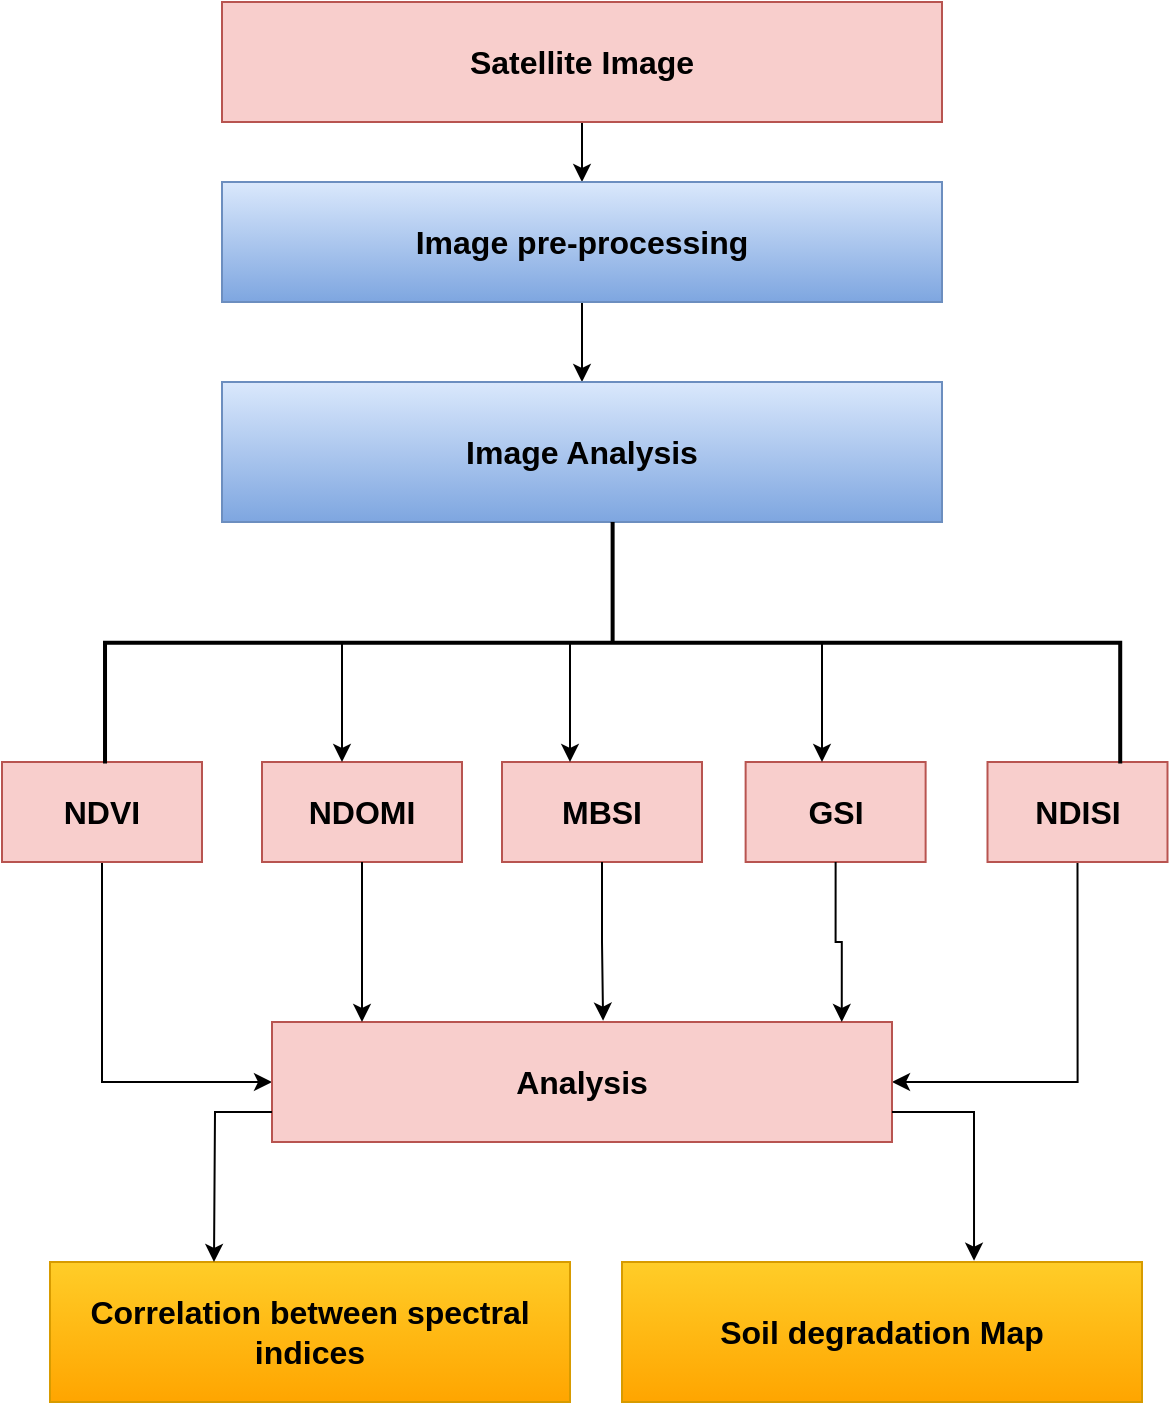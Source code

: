 <mxfile version="24.7.13">
  <diagram name="Page-1" id="58UBv90gL8MjTvQ0BdN7">
    <mxGraphModel dx="1032" dy="501" grid="1" gridSize="10" guides="1" tooltips="1" connect="1" arrows="1" fold="1" page="1" pageScale="1" pageWidth="827" pageHeight="1169" math="0" shadow="0">
      <root>
        <mxCell id="0" />
        <mxCell id="1" parent="0" />
        <mxCell id="U_juzYRr8GewKVmxgIOD-14" style="edgeStyle=orthogonalEdgeStyle;rounded=0;orthogonalLoop=1;jettySize=auto;html=1;exitX=0.5;exitY=1;exitDx=0;exitDy=0;" parent="1" source="U_juzYRr8GewKVmxgIOD-2" target="U_juzYRr8GewKVmxgIOD-3" edge="1">
          <mxGeometry relative="1" as="geometry" />
        </mxCell>
        <mxCell id="U_juzYRr8GewKVmxgIOD-2" value="&lt;font style=&quot;font-size: 16px;&quot;&gt;&lt;b&gt;Satellite Image&lt;/b&gt;&lt;/font&gt;" style="rounded=0;whiteSpace=wrap;html=1;fillColor=#f8cecc;strokeColor=#b85450;" parent="1" vertex="1">
          <mxGeometry x="240" y="180" width="360" height="60" as="geometry" />
        </mxCell>
        <mxCell id="U_juzYRr8GewKVmxgIOD-15" style="edgeStyle=orthogonalEdgeStyle;rounded=0;orthogonalLoop=1;jettySize=auto;html=1;exitX=0.5;exitY=1;exitDx=0;exitDy=0;" parent="1" source="U_juzYRr8GewKVmxgIOD-3" target="U_juzYRr8GewKVmxgIOD-4" edge="1">
          <mxGeometry relative="1" as="geometry" />
        </mxCell>
        <mxCell id="U_juzYRr8GewKVmxgIOD-3" value="&lt;font style=&quot;font-size: 16px;&quot;&gt;&lt;b&gt;Image pre-processing&lt;/b&gt;&lt;/font&gt;" style="rounded=0;whiteSpace=wrap;html=1;fillColor=#dae8fc;strokeColor=#6c8ebf;gradientColor=#7ea6e0;" parent="1" vertex="1">
          <mxGeometry x="240" y="270" width="360" height="60" as="geometry" />
        </mxCell>
        <mxCell id="U_juzYRr8GewKVmxgIOD-4" value="&lt;font style=&quot;font-size: 16px;&quot;&gt;&lt;b&gt;Image Analysis&lt;/b&gt;&lt;/font&gt;" style="rounded=0;whiteSpace=wrap;html=1;fillColor=#dae8fc;strokeColor=#6c8ebf;gradientColor=#7ea6e0;" parent="1" vertex="1">
          <mxGeometry x="240" y="370" width="360" height="70" as="geometry" />
        </mxCell>
        <mxCell id="U_juzYRr8GewKVmxgIOD-5" value="&lt;font style=&quot;font-size: 16px;&quot;&gt;&lt;b&gt;NDOMI&lt;/b&gt;&lt;/font&gt;" style="rounded=0;whiteSpace=wrap;html=1;fillColor=#f8cecc;strokeColor=#b85450;" parent="1" vertex="1">
          <mxGeometry x="260" y="560" width="100" height="50" as="geometry" />
        </mxCell>
        <mxCell id="b1wOySysg9WmNA8sPAV4-6" style="edgeStyle=orthogonalEdgeStyle;rounded=0;orthogonalLoop=1;jettySize=auto;html=1;exitX=0.5;exitY=1;exitDx=0;exitDy=0;entryX=0;entryY=0.5;entryDx=0;entryDy=0;" edge="1" parent="1" source="U_juzYRr8GewKVmxgIOD-7" target="b1wOySysg9WmNA8sPAV4-1">
          <mxGeometry relative="1" as="geometry" />
        </mxCell>
        <mxCell id="U_juzYRr8GewKVmxgIOD-7" value="&lt;font style=&quot;font-size: 16px;&quot;&gt;&lt;b&gt;NDVI&lt;/b&gt;&lt;/font&gt;" style="rounded=0;whiteSpace=wrap;html=1;fillColor=#f8cecc;strokeColor=#b85450;" parent="1" vertex="1">
          <mxGeometry x="130" y="560" width="100" height="50" as="geometry" />
        </mxCell>
        <mxCell id="U_juzYRr8GewKVmxgIOD-8" value="&lt;font style=&quot;font-size: 16px;&quot;&gt;&lt;b&gt;GSI&lt;/b&gt;&lt;/font&gt;" style="rounded=0;whiteSpace=wrap;html=1;fillColor=#f8cecc;strokeColor=#b85450;" parent="1" vertex="1">
          <mxGeometry x="501.81" y="560" width="90" height="50" as="geometry" />
        </mxCell>
        <mxCell id="U_juzYRr8GewKVmxgIOD-9" value="&lt;font style=&quot;font-size: 16px;&quot;&gt;&lt;b&gt;MBSI&lt;/b&gt;&lt;/font&gt;" style="rounded=0;whiteSpace=wrap;html=1;fillColor=#f8cecc;strokeColor=#b85450;" parent="1" vertex="1">
          <mxGeometry x="380" y="560" width="100" height="50" as="geometry" />
        </mxCell>
        <mxCell id="b1wOySysg9WmNA8sPAV4-2" style="edgeStyle=orthogonalEdgeStyle;rounded=0;orthogonalLoop=1;jettySize=auto;html=1;exitX=0.5;exitY=1;exitDx=0;exitDy=0;entryX=1;entryY=0.5;entryDx=0;entryDy=0;" edge="1" parent="1" source="U_juzYRr8GewKVmxgIOD-10" target="b1wOySysg9WmNA8sPAV4-1">
          <mxGeometry relative="1" as="geometry">
            <Array as="points">
              <mxPoint x="668" y="720" />
            </Array>
          </mxGeometry>
        </mxCell>
        <mxCell id="U_juzYRr8GewKVmxgIOD-10" value="&lt;font style=&quot;font-size: 16px;&quot;&gt;&lt;b&gt;NDISI&lt;/b&gt;&lt;/font&gt;" style="rounded=0;whiteSpace=wrap;html=1;fillColor=#f8cecc;strokeColor=#b85450;" parent="1" vertex="1">
          <mxGeometry x="622.75" y="560" width="90" height="50" as="geometry" />
        </mxCell>
        <mxCell id="U_juzYRr8GewKVmxgIOD-11" value="&lt;font style=&quot;font-size: 16px;&quot;&gt;&lt;b&gt;Correlation between spectral indices&lt;/b&gt;&lt;/font&gt;" style="rounded=0;whiteSpace=wrap;html=1;fillColor=#ffcd28;strokeColor=#d79b00;gradientColor=#ffa500;" parent="1" vertex="1">
          <mxGeometry x="154" y="810" width="260" height="70" as="geometry" />
        </mxCell>
        <mxCell id="U_juzYRr8GewKVmxgIOD-12" value="&lt;font style=&quot;font-size: 16px;&quot;&gt;&lt;b&gt;Soil degradation Map&lt;/b&gt;&lt;/font&gt;" style="rounded=0;whiteSpace=wrap;html=1;fillColor=#ffcd28;strokeColor=#d79b00;gradientColor=#ffa500;" parent="1" vertex="1">
          <mxGeometry x="440" y="810" width="260" height="70" as="geometry" />
        </mxCell>
        <mxCell id="U_juzYRr8GewKVmxgIOD-16" value="" style="strokeWidth=2;html=1;shape=mxgraph.flowchart.annotation_2;align=left;labelPosition=right;pointerEvents=1;rotation=90;" parent="1" vertex="1">
          <mxGeometry x="374.95" y="246.55" width="120.72" height="507.6" as="geometry" />
        </mxCell>
        <mxCell id="b1wOySysg9WmNA8sPAV4-1" value="&lt;font style=&quot;font-size: 16px;&quot;&gt;&lt;b&gt;Analysis&lt;/b&gt;&lt;/font&gt;" style="rounded=0;whiteSpace=wrap;html=1;fillColor=#f8cecc;strokeColor=#b85450;" vertex="1" parent="1">
          <mxGeometry x="265" y="690" width="310" height="60" as="geometry" />
        </mxCell>
        <mxCell id="b1wOySysg9WmNA8sPAV4-3" style="edgeStyle=orthogonalEdgeStyle;rounded=0;orthogonalLoop=1;jettySize=auto;html=1;exitX=0.5;exitY=1;exitDx=0;exitDy=0;entryX=0.919;entryY=0;entryDx=0;entryDy=0;entryPerimeter=0;" edge="1" parent="1" source="U_juzYRr8GewKVmxgIOD-8" target="b1wOySysg9WmNA8sPAV4-1">
          <mxGeometry relative="1" as="geometry" />
        </mxCell>
        <mxCell id="b1wOySysg9WmNA8sPAV4-4" style="edgeStyle=orthogonalEdgeStyle;rounded=0;orthogonalLoop=1;jettySize=auto;html=1;exitX=0.5;exitY=1;exitDx=0;exitDy=0;entryX=0.534;entryY=-0.011;entryDx=0;entryDy=0;entryPerimeter=0;" edge="1" parent="1" source="U_juzYRr8GewKVmxgIOD-9" target="b1wOySysg9WmNA8sPAV4-1">
          <mxGeometry relative="1" as="geometry" />
        </mxCell>
        <mxCell id="b1wOySysg9WmNA8sPAV4-5" style="edgeStyle=orthogonalEdgeStyle;rounded=0;orthogonalLoop=1;jettySize=auto;html=1;exitX=0.5;exitY=1;exitDx=0;exitDy=0;" edge="1" parent="1" source="U_juzYRr8GewKVmxgIOD-5">
          <mxGeometry relative="1" as="geometry">
            <mxPoint x="310" y="690" as="targetPoint" />
          </mxGeometry>
        </mxCell>
        <mxCell id="b1wOySysg9WmNA8sPAV4-8" style="edgeStyle=orthogonalEdgeStyle;rounded=0;orthogonalLoop=1;jettySize=auto;html=1;exitX=0;exitY=0.75;exitDx=0;exitDy=0;" edge="1" parent="1" source="b1wOySysg9WmNA8sPAV4-1">
          <mxGeometry relative="1" as="geometry">
            <mxPoint x="236" y="810" as="targetPoint" />
          </mxGeometry>
        </mxCell>
        <mxCell id="b1wOySysg9WmNA8sPAV4-9" style="edgeStyle=orthogonalEdgeStyle;rounded=0;orthogonalLoop=1;jettySize=auto;html=1;exitX=1;exitY=0.75;exitDx=0;exitDy=0;entryX=0.677;entryY=-0.009;entryDx=0;entryDy=0;entryPerimeter=0;" edge="1" parent="1" source="b1wOySysg9WmNA8sPAV4-1" target="U_juzYRr8GewKVmxgIOD-12">
          <mxGeometry relative="1" as="geometry" />
        </mxCell>
        <mxCell id="b1wOySysg9WmNA8sPAV4-13" value="" style="endArrow=classic;html=1;rounded=0;" edge="1" parent="1">
          <mxGeometry width="50" height="50" relative="1" as="geometry">
            <mxPoint x="540" y="500" as="sourcePoint" />
            <mxPoint x="540" y="560" as="targetPoint" />
            <Array as="points">
              <mxPoint x="540" y="520" />
            </Array>
          </mxGeometry>
        </mxCell>
        <mxCell id="b1wOySysg9WmNA8sPAV4-14" value="" style="endArrow=classic;html=1;rounded=0;" edge="1" parent="1">
          <mxGeometry width="50" height="50" relative="1" as="geometry">
            <mxPoint x="414" y="500" as="sourcePoint" />
            <mxPoint x="414" y="560" as="targetPoint" />
            <Array as="points">
              <mxPoint x="414" y="520" />
            </Array>
          </mxGeometry>
        </mxCell>
        <mxCell id="b1wOySysg9WmNA8sPAV4-15" value="" style="endArrow=classic;html=1;rounded=0;" edge="1" parent="1">
          <mxGeometry width="50" height="50" relative="1" as="geometry">
            <mxPoint x="300" y="500" as="sourcePoint" />
            <mxPoint x="300" y="560" as="targetPoint" />
            <Array as="points">
              <mxPoint x="300" y="520" />
            </Array>
          </mxGeometry>
        </mxCell>
      </root>
    </mxGraphModel>
  </diagram>
</mxfile>
